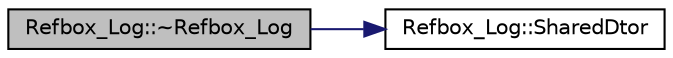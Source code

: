 digraph "Refbox_Log::~Refbox_Log"
{
 // INTERACTIVE_SVG=YES
  edge [fontname="Helvetica",fontsize="10",labelfontname="Helvetica",labelfontsize="10"];
  node [fontname="Helvetica",fontsize="10",shape=record];
  rankdir="LR";
  Node1 [label="Refbox_Log::~Refbox_Log",height=0.2,width=0.4,color="black", fillcolor="grey75", style="filled", fontcolor="black"];
  Node1 -> Node2 [color="midnightblue",fontsize="10",style="solid",fontname="Helvetica"];
  Node2 [label="Refbox_Log::SharedDtor",height=0.2,width=0.4,color="black", fillcolor="white", style="filled",URL="$df/dfa/class_refbox___log.html#a29ca983066cfbe6a6085513c4a6bf61b"];
}
